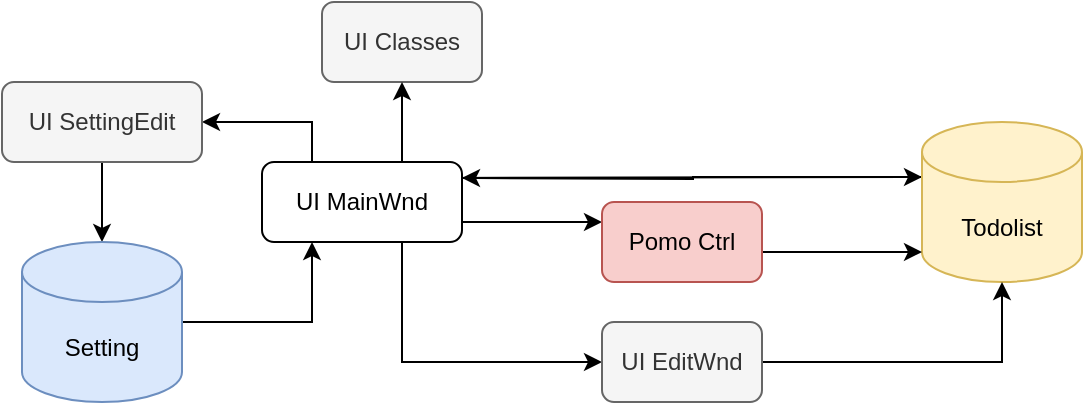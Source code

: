 <mxfile version="14.7.0" type="device"><diagram id="F5h81B7P72Yioj-_KW_g" name="Page-1"><mxGraphModel dx="906" dy="493" grid="1" gridSize="10" guides="1" tooltips="1" connect="1" arrows="1" fold="1" page="1" pageScale="1" pageWidth="827" pageHeight="1169" math="0" shadow="0"><root><mxCell id="0"/><mxCell id="1" parent="0"/><mxCell id="mej1ikrONzJYW213MoTn-1" value="UI Classes" style="rounded=1;whiteSpace=wrap;html=1;fillColor=#f5f5f5;strokeColor=#666666;fontColor=#333333;" vertex="1" parent="1"><mxGeometry x="310" y="200" width="80" height="40" as="geometry"/></mxCell><mxCell id="mej1ikrONzJYW213MoTn-25" style="edgeStyle=orthogonalEdgeStyle;rounded=0;orthogonalLoop=1;jettySize=auto;html=1;exitX=0.5;exitY=1;exitDx=0;exitDy=0;entryX=0;entryY=0.5;entryDx=0;entryDy=0;" edge="1" parent="1" source="mej1ikrONzJYW213MoTn-2" target="mej1ikrONzJYW213MoTn-8"><mxGeometry relative="1" as="geometry"><Array as="points"><mxPoint x="350" y="320"/><mxPoint x="350" y="380"/></Array></mxGeometry></mxCell><mxCell id="mej1ikrONzJYW213MoTn-30" style="edgeStyle=orthogonalEdgeStyle;rounded=0;orthogonalLoop=1;jettySize=auto;html=1;exitX=1;exitY=0.75;exitDx=0;exitDy=0;entryX=0;entryY=0.25;entryDx=0;entryDy=0;" edge="1" parent="1" source="mej1ikrONzJYW213MoTn-2" target="mej1ikrONzJYW213MoTn-11"><mxGeometry relative="1" as="geometry"/></mxCell><mxCell id="mej1ikrONzJYW213MoTn-31" style="edgeStyle=orthogonalEdgeStyle;rounded=0;orthogonalLoop=1;jettySize=auto;html=1;exitX=1;exitY=0.25;exitDx=0;exitDy=0;entryX=0;entryY=0;entryDx=0;entryDy=27.5;entryPerimeter=0;" edge="1" parent="1" source="mej1ikrONzJYW213MoTn-2" target="mej1ikrONzJYW213MoTn-6"><mxGeometry relative="1" as="geometry"><Array as="points"><mxPoint x="370" y="288"/><mxPoint x="490" y="288"/></Array></mxGeometry></mxCell><mxCell id="mej1ikrONzJYW213MoTn-43" style="edgeStyle=orthogonalEdgeStyle;rounded=0;orthogonalLoop=1;jettySize=auto;html=1;exitX=0.25;exitY=0;exitDx=0;exitDy=0;entryX=1;entryY=0.5;entryDx=0;entryDy=0;" edge="1" parent="1" source="mej1ikrONzJYW213MoTn-2" target="mej1ikrONzJYW213MoTn-33"><mxGeometry relative="1" as="geometry"/></mxCell><mxCell id="mej1ikrONzJYW213MoTn-46" style="edgeStyle=orthogonalEdgeStyle;rounded=0;orthogonalLoop=1;jettySize=auto;html=1;exitX=0.75;exitY=0;exitDx=0;exitDy=0;" edge="1" parent="1" source="mej1ikrONzJYW213MoTn-2"><mxGeometry relative="1" as="geometry"><mxPoint x="350" y="240" as="targetPoint"/><Array as="points"><mxPoint x="350" y="280"/></Array></mxGeometry></mxCell><mxCell id="mej1ikrONzJYW213MoTn-2" value="UI MainWnd" style="rounded=1;whiteSpace=wrap;html=1;" vertex="1" parent="1"><mxGeometry x="280" y="280" width="100" height="40" as="geometry"/></mxCell><mxCell id="mej1ikrONzJYW213MoTn-32" style="edgeStyle=orthogonalEdgeStyle;rounded=0;orthogonalLoop=1;jettySize=auto;html=1;exitX=0;exitY=0;exitDx=0;exitDy=27.5;exitPerimeter=0;" edge="1" parent="1" source="mej1ikrONzJYW213MoTn-6"><mxGeometry relative="1" as="geometry"><mxPoint x="380" y="288" as="targetPoint"/></mxGeometry></mxCell><mxCell id="mej1ikrONzJYW213MoTn-6" value="Todolist" style="shape=cylinder3;whiteSpace=wrap;html=1;boundedLbl=1;backgroundOutline=1;size=15;fillColor=#fff2cc;strokeColor=#d6b656;" vertex="1" parent="1"><mxGeometry x="610" y="260" width="80" height="80" as="geometry"/></mxCell><mxCell id="mej1ikrONzJYW213MoTn-10" style="edgeStyle=orthogonalEdgeStyle;rounded=0;orthogonalLoop=1;jettySize=auto;html=1;exitX=1;exitY=0.5;exitDx=0;exitDy=0;entryX=0.5;entryY=1;entryDx=0;entryDy=0;entryPerimeter=0;" edge="1" parent="1" source="mej1ikrONzJYW213MoTn-8" target="mej1ikrONzJYW213MoTn-6"><mxGeometry relative="1" as="geometry"/></mxCell><mxCell id="mej1ikrONzJYW213MoTn-8" value="UI EditWnd" style="rounded=1;whiteSpace=wrap;html=1;fillColor=#f5f5f5;strokeColor=#666666;fontColor=#333333;" vertex="1" parent="1"><mxGeometry x="450" y="360" width="80" height="40" as="geometry"/></mxCell><mxCell id="mej1ikrONzJYW213MoTn-27" style="edgeStyle=orthogonalEdgeStyle;rounded=0;orthogonalLoop=1;jettySize=auto;html=1;exitX=1;exitY=0.5;exitDx=0;exitDy=0;entryX=0;entryY=1;entryDx=0;entryDy=-15;entryPerimeter=0;" edge="1" parent="1" source="mej1ikrONzJYW213MoTn-11" target="mej1ikrONzJYW213MoTn-6"><mxGeometry relative="1" as="geometry"><Array as="points"><mxPoint x="530" y="325"/></Array></mxGeometry></mxCell><mxCell id="mej1ikrONzJYW213MoTn-11" value="Pomo Ctrl" style="rounded=1;whiteSpace=wrap;html=1;fillColor=#f8cecc;strokeColor=#b85450;" vertex="1" parent="1"><mxGeometry x="450" y="300" width="80" height="40" as="geometry"/></mxCell><mxCell id="mej1ikrONzJYW213MoTn-41" style="edgeStyle=orthogonalEdgeStyle;rounded=0;orthogonalLoop=1;jettySize=auto;html=1;exitX=0.5;exitY=1;exitDx=0;exitDy=0;entryX=0.5;entryY=0;entryDx=0;entryDy=0;entryPerimeter=0;" edge="1" parent="1" source="mej1ikrONzJYW213MoTn-33" target="mej1ikrONzJYW213MoTn-36"><mxGeometry relative="1" as="geometry"/></mxCell><mxCell id="mej1ikrONzJYW213MoTn-33" value="UI SettingEdit" style="rounded=1;whiteSpace=wrap;html=1;fillColor=#f5f5f5;strokeColor=#666666;fontColor=#333333;" vertex="1" parent="1"><mxGeometry x="150" y="240" width="100" height="40" as="geometry"/></mxCell><mxCell id="mej1ikrONzJYW213MoTn-42" style="edgeStyle=orthogonalEdgeStyle;rounded=0;orthogonalLoop=1;jettySize=auto;html=1;exitX=1;exitY=0.5;exitDx=0;exitDy=0;exitPerimeter=0;entryX=0.25;entryY=1;entryDx=0;entryDy=0;" edge="1" parent="1" source="mej1ikrONzJYW213MoTn-36" target="mej1ikrONzJYW213MoTn-2"><mxGeometry relative="1" as="geometry"/></mxCell><mxCell id="mej1ikrONzJYW213MoTn-36" value="Setting" style="shape=cylinder3;whiteSpace=wrap;html=1;boundedLbl=1;backgroundOutline=1;size=15;fillColor=#dae8fc;strokeColor=#6c8ebf;" vertex="1" parent="1"><mxGeometry x="160" y="320" width="80" height="80" as="geometry"/></mxCell></root></mxGraphModel></diagram></mxfile>